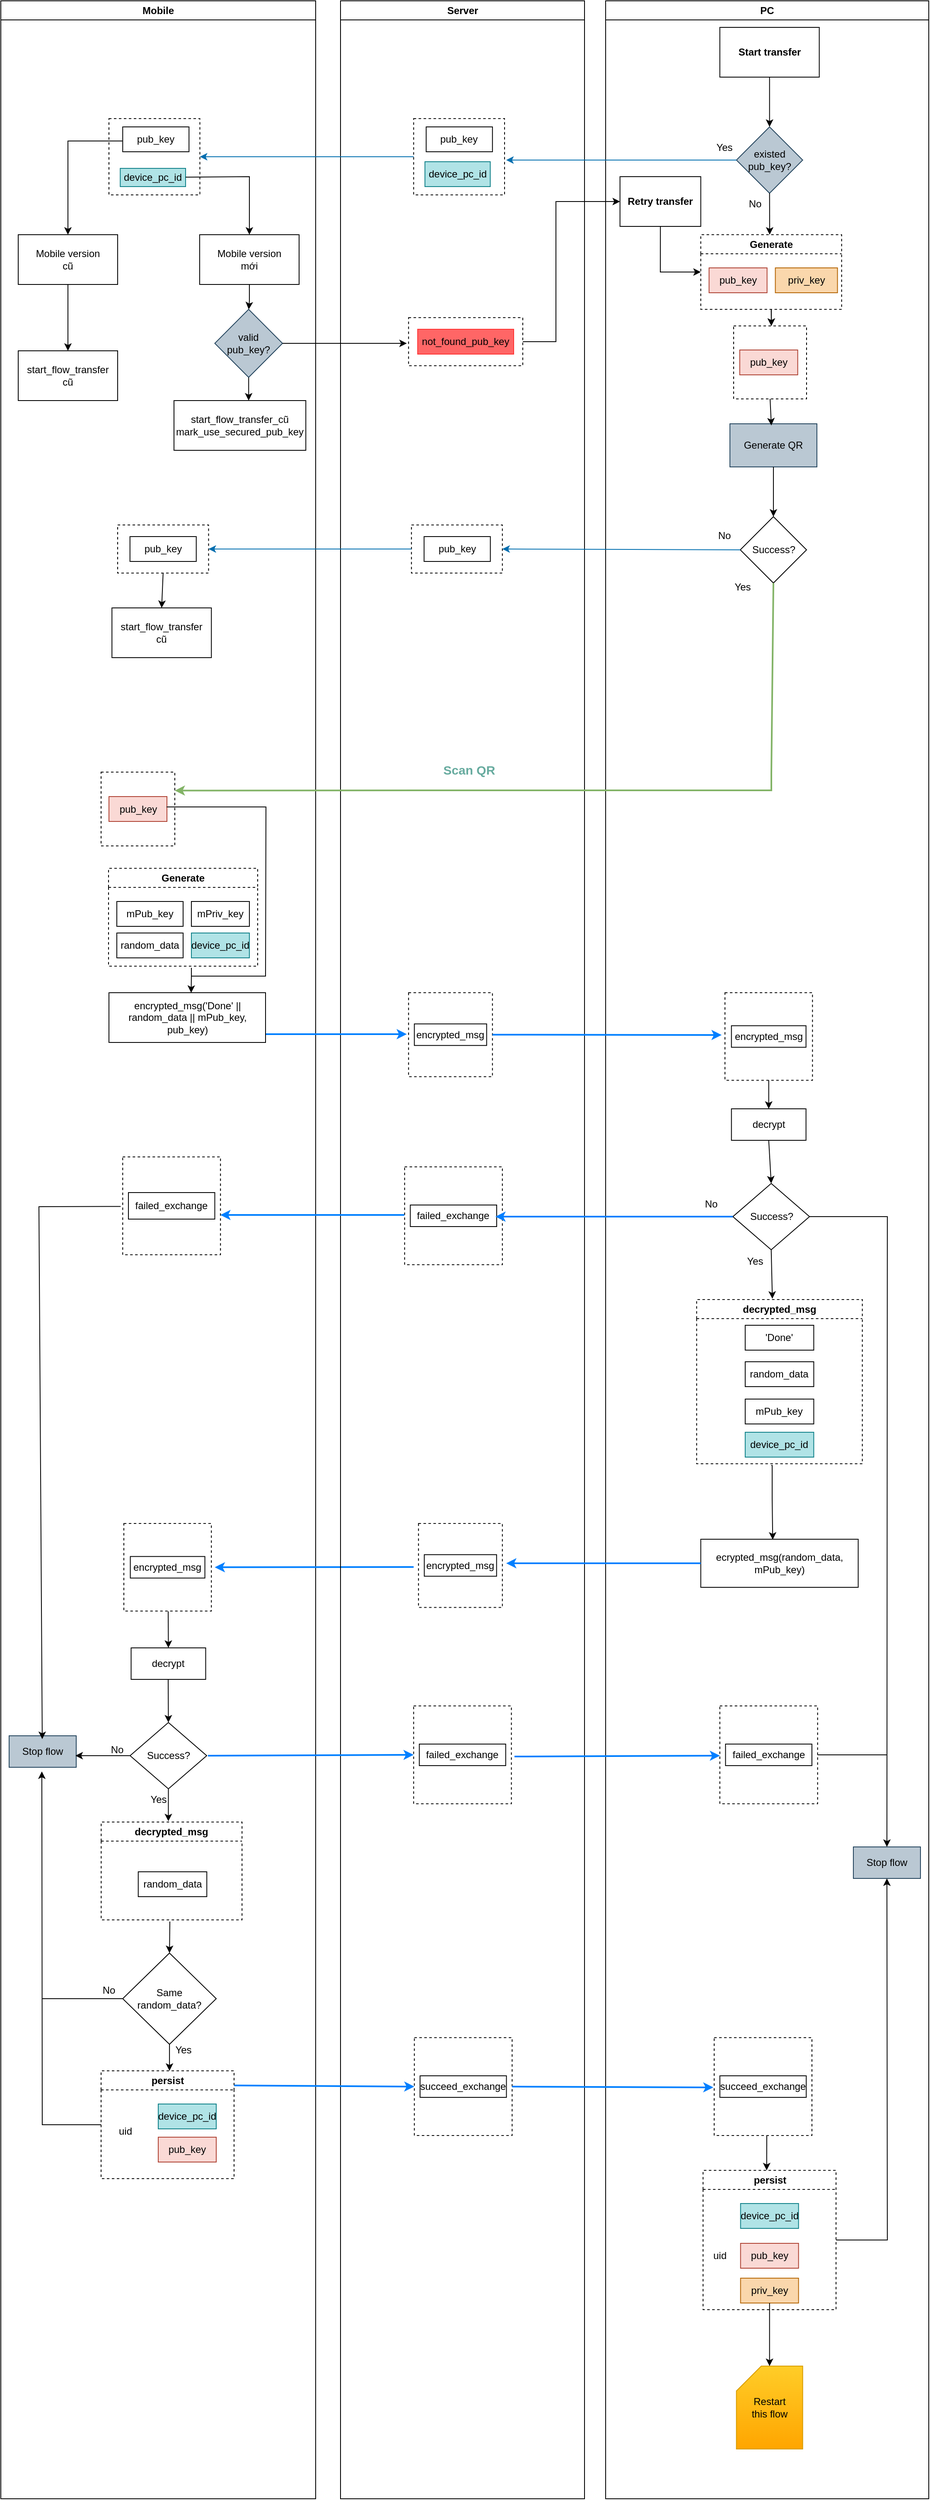 <mxfile version="21.3.8" type="github">
  <diagram name="Page-1" id="N9Y60iSxj3GCSwu--n6d">
    <mxGraphModel dx="1434" dy="764" grid="1" gridSize="10" guides="1" tooltips="1" connect="1" arrows="1" fold="1" page="1" pageScale="1" pageWidth="850" pageHeight="1100" math="0" shadow="0">
      <root>
        <mxCell id="0" />
        <mxCell id="1" parent="0" />
        <mxCell id="kyeIvbU6v8zzzXoFyVYG-1" value="Mobile" style="swimlane;whiteSpace=wrap" parent="1" vertex="1">
          <mxGeometry x="30" y="128" width="380" height="3012" as="geometry" />
        </mxCell>
        <mxCell id="kyeIvbU6v8zzzXoFyVYG-2" value="" style="whiteSpace=wrap;html=1;aspect=fixed;dashed=1;" parent="kyeIvbU6v8zzzXoFyVYG-1" vertex="1">
          <mxGeometry x="121" y="930" width="89" height="89" as="geometry" />
        </mxCell>
        <mxCell id="kyeIvbU6v8zzzXoFyVYG-4" value="pub_key" style="rounded=0;whiteSpace=wrap;html=1;fillColor=#fad9d5;strokeColor=#ae4132;" parent="kyeIvbU6v8zzzXoFyVYG-1" vertex="1">
          <mxGeometry x="130.5" y="959.5" width="70" height="30" as="geometry" />
        </mxCell>
        <mxCell id="kyeIvbU6v8zzzXoFyVYG-5" value="Generate" style="swimlane;whiteSpace=wrap;html=1;dashed=1;" parent="kyeIvbU6v8zzzXoFyVYG-1" vertex="1">
          <mxGeometry x="130" y="1046" width="180" height="118" as="geometry">
            <mxRectangle x="50" y="112" width="90" height="30" as="alternateBounds" />
          </mxGeometry>
        </mxCell>
        <mxCell id="kyeIvbU6v8zzzXoFyVYG-6" value="mPub_key" style="rounded=0;whiteSpace=wrap;html=1;" parent="kyeIvbU6v8zzzXoFyVYG-5" vertex="1">
          <mxGeometry x="10" y="40" width="80" height="30" as="geometry" />
        </mxCell>
        <mxCell id="kyeIvbU6v8zzzXoFyVYG-7" value="mPriv_key" style="rounded=0;whiteSpace=wrap;html=1;" parent="kyeIvbU6v8zzzXoFyVYG-5" vertex="1">
          <mxGeometry x="100" y="40" width="70" height="30" as="geometry" />
        </mxCell>
        <mxCell id="kyeIvbU6v8zzzXoFyVYG-8" value="random_data" style="rounded=0;whiteSpace=wrap;html=1;" parent="kyeIvbU6v8zzzXoFyVYG-5" vertex="1">
          <mxGeometry x="10" y="78" width="80" height="30" as="geometry" />
        </mxCell>
        <mxCell id="kyeIvbU6v8zzzXoFyVYG-9" value="device_pc_id" style="rounded=0;whiteSpace=wrap;html=1;fillColor=#b0e3e6;strokeColor=#0e8088;" parent="kyeIvbU6v8zzzXoFyVYG-5" vertex="1">
          <mxGeometry x="100" y="78" width="70" height="30" as="geometry" />
        </mxCell>
        <mxCell id="kyeIvbU6v8zzzXoFyVYG-12" value="encrypted_msg(&#39;Done&#39; || random_data || mPub_key, pub_key)" style="rounded=0;whiteSpace=wrap;html=1;" parent="kyeIvbU6v8zzzXoFyVYG-1" vertex="1">
          <mxGeometry x="130.5" y="1196" width="189" height="60" as="geometry" />
        </mxCell>
        <mxCell id="kyeIvbU6v8zzzXoFyVYG-13" value="" style="endArrow=classic;html=1;rounded=0;entryX=0.525;entryY=0.003;entryDx=0;entryDy=0;entryPerimeter=0;" parent="kyeIvbU6v8zzzXoFyVYG-1" target="kyeIvbU6v8zzzXoFyVYG-12" edge="1">
          <mxGeometry width="50" height="50" relative="1" as="geometry">
            <mxPoint x="230" y="1166" as="sourcePoint" />
            <mxPoint x="380" y="1126" as="targetPoint" />
            <Array as="points">
              <mxPoint x="230" y="1176" />
            </Array>
          </mxGeometry>
        </mxCell>
        <mxCell id="kyeIvbU6v8zzzXoFyVYG-14" value="" style="endArrow=none;html=1;rounded=0;" parent="kyeIvbU6v8zzzXoFyVYG-1" edge="1">
          <mxGeometry width="50" height="50" relative="1" as="geometry">
            <mxPoint x="200" y="972" as="sourcePoint" />
            <mxPoint x="230" y="1176" as="targetPoint" />
            <Array as="points">
              <mxPoint x="320" y="972" />
              <mxPoint x="319.5" y="1176" />
            </Array>
          </mxGeometry>
        </mxCell>
        <mxCell id="kyeIvbU6v8zzzXoFyVYG-15" value="" style="whiteSpace=wrap;html=1;aspect=fixed;dashed=1;" parent="kyeIvbU6v8zzzXoFyVYG-1" vertex="1">
          <mxGeometry x="147.12" y="1394" width="118" height="118" as="geometry" />
        </mxCell>
        <mxCell id="kyeIvbU6v8zzzXoFyVYG-16" value="failed_exchange" style="rounded=0;whiteSpace=wrap;html=1;" parent="kyeIvbU6v8zzzXoFyVYG-1" vertex="1">
          <mxGeometry x="154" y="1437" width="104.25" height="32" as="geometry" />
        </mxCell>
        <mxCell id="kyeIvbU6v8zzzXoFyVYG-17" value="Stop flow" style="rounded=0;whiteSpace=wrap;html=1;fillColor=#bac8d3;strokeColor=#23445d;" parent="kyeIvbU6v8zzzXoFyVYG-1" vertex="1">
          <mxGeometry x="10" y="2092" width="81" height="38" as="geometry" />
        </mxCell>
        <mxCell id="kyeIvbU6v8zzzXoFyVYG-18" value="" style="endArrow=classic;html=1;rounded=0;exitX=-0.021;exitY=0.506;exitDx=0;exitDy=0;exitPerimeter=0;" parent="kyeIvbU6v8zzzXoFyVYG-1" source="kyeIvbU6v8zzzXoFyVYG-15" edge="1">
          <mxGeometry width="50" height="50" relative="1" as="geometry">
            <mxPoint x="141.99" y="1466" as="sourcePoint" />
            <mxPoint x="50" y="2096" as="targetPoint" />
            <Array as="points">
              <mxPoint x="45.99" y="1454" />
            </Array>
          </mxGeometry>
        </mxCell>
        <mxCell id="kyeIvbU6v8zzzXoFyVYG-19" value="" style="whiteSpace=wrap;html=1;aspect=fixed;dashed=1;" parent="kyeIvbU6v8zzzXoFyVYG-1" vertex="1">
          <mxGeometry x="148.49" y="1836" width="105.63" height="105.63" as="geometry" />
        </mxCell>
        <mxCell id="kyeIvbU6v8zzzXoFyVYG-20" value="encrypted_msg" style="rounded=0;whiteSpace=wrap;html=1;" parent="kyeIvbU6v8zzzXoFyVYG-1" vertex="1">
          <mxGeometry x="156.3" y="1875.82" width="90" height="26" as="geometry" />
        </mxCell>
        <mxCell id="kyeIvbU6v8zzzXoFyVYG-21" value="decrypt" style="rounded=0;whiteSpace=wrap;html=1;" parent="kyeIvbU6v8zzzXoFyVYG-1" vertex="1">
          <mxGeometry x="157.25" y="1986" width="90" height="38" as="geometry" />
        </mxCell>
        <mxCell id="kyeIvbU6v8zzzXoFyVYG-22" value="decrypted_msg" style="swimlane;whiteSpace=wrap;html=1;dashed=1;" parent="kyeIvbU6v8zzzXoFyVYG-1" vertex="1">
          <mxGeometry x="121.12" y="2196" width="170" height="118" as="geometry" />
        </mxCell>
        <mxCell id="kyeIvbU6v8zzzXoFyVYG-23" value="random_data" style="rounded=0;whiteSpace=wrap;html=1;" parent="kyeIvbU6v8zzzXoFyVYG-22" vertex="1">
          <mxGeometry x="44.75" y="60" width="82.75" height="30" as="geometry" />
        </mxCell>
        <mxCell id="kyeIvbU6v8zzzXoFyVYG-24" value="" style="endArrow=classic;html=1;rounded=0;entryX=0.5;entryY=0;entryDx=0;entryDy=0;" parent="kyeIvbU6v8zzzXoFyVYG-22" target="kyeIvbU6v8zzzXoFyVYG-26" edge="1">
          <mxGeometry width="50" height="50" relative="1" as="geometry">
            <mxPoint x="82.88" y="120" as="sourcePoint" />
            <mxPoint x="137.13" y="70" as="targetPoint" />
          </mxGeometry>
        </mxCell>
        <mxCell id="kyeIvbU6v8zzzXoFyVYG-25" value="Success?" style="rhombus;whiteSpace=wrap;html=1;" parent="kyeIvbU6v8zzzXoFyVYG-1" vertex="1">
          <mxGeometry x="156" y="2076" width="92.5" height="80" as="geometry" />
        </mxCell>
        <mxCell id="kyeIvbU6v8zzzXoFyVYG-26" value="Same random_data?" style="rhombus;whiteSpace=wrap;html=1;" parent="kyeIvbU6v8zzzXoFyVYG-1" vertex="1">
          <mxGeometry x="147.12" y="2354" width="112.88" height="110" as="geometry" />
        </mxCell>
        <mxCell id="kyeIvbU6v8zzzXoFyVYG-27" value="" style="endArrow=classic;html=1;rounded=0;entryX=0.5;entryY=0;entryDx=0;entryDy=0;" parent="kyeIvbU6v8zzzXoFyVYG-1" target="kyeIvbU6v8zzzXoFyVYG-21" edge="1">
          <mxGeometry width="50" height="50" relative="1" as="geometry">
            <mxPoint x="202" y="1942" as="sourcePoint" />
            <mxPoint x="254.12" y="1891.63" as="targetPoint" />
          </mxGeometry>
        </mxCell>
        <mxCell id="kyeIvbU6v8zzzXoFyVYG-28" value="" style="endArrow=classic;html=1;rounded=0;entryX=0.5;entryY=0;entryDx=0;entryDy=0;" parent="kyeIvbU6v8zzzXoFyVYG-1" target="kyeIvbU6v8zzzXoFyVYG-25" edge="1">
          <mxGeometry width="50" height="50" relative="1" as="geometry">
            <mxPoint x="201.99" y="2024" as="sourcePoint" />
            <mxPoint x="201.99" y="2068" as="targetPoint" />
          </mxGeometry>
        </mxCell>
        <mxCell id="kyeIvbU6v8zzzXoFyVYG-29" value="" style="endArrow=classic;html=1;rounded=0;exitX=0.5;exitY=1;exitDx=0;exitDy=0;entryX=0.477;entryY=-0.008;entryDx=0;entryDy=0;entryPerimeter=0;" parent="kyeIvbU6v8zzzXoFyVYG-1" source="kyeIvbU6v8zzzXoFyVYG-25" target="kyeIvbU6v8zzzXoFyVYG-22" edge="1">
          <mxGeometry width="50" height="50" relative="1" as="geometry">
            <mxPoint x="350" y="2236" as="sourcePoint" />
            <mxPoint x="400" y="2186" as="targetPoint" />
          </mxGeometry>
        </mxCell>
        <mxCell id="kyeIvbU6v8zzzXoFyVYG-30" value="" style="endArrow=classic;html=1;rounded=0;exitX=0;exitY=0.5;exitDx=0;exitDy=0;entryX=1;entryY=0.5;entryDx=0;entryDy=0;" parent="kyeIvbU6v8zzzXoFyVYG-1" source="kyeIvbU6v8zzzXoFyVYG-25" edge="1">
          <mxGeometry width="50" height="50" relative="1" as="geometry">
            <mxPoint x="260" y="2106" as="sourcePoint" />
            <mxPoint x="90" y="2116" as="targetPoint" />
          </mxGeometry>
        </mxCell>
        <mxCell id="kyeIvbU6v8zzzXoFyVYG-31" value="" style="endArrow=classic;html=1;rounded=0;strokeWidth=2;fillColor=#b1ddf0;strokeColor=#007FFF;" parent="kyeIvbU6v8zzzXoFyVYG-1" edge="1">
          <mxGeometry width="50" height="50" relative="1" as="geometry">
            <mxPoint x="498.25" y="1888.48" as="sourcePoint" />
            <mxPoint x="258.25" y="1888.82" as="targetPoint" />
          </mxGeometry>
        </mxCell>
        <mxCell id="kyeIvbU6v8zzzXoFyVYG-32" value="" style="endArrow=classic;html=1;rounded=0;entryX=0.5;entryY=0;entryDx=0;entryDy=0;exitX=0.5;exitY=1;exitDx=0;exitDy=0;" parent="kyeIvbU6v8zzzXoFyVYG-1" source="kyeIvbU6v8zzzXoFyVYG-26" edge="1">
          <mxGeometry width="50" height="50" relative="1" as="geometry">
            <mxPoint x="200" y="2466" as="sourcePoint" />
            <mxPoint x="203.56" y="2496" as="targetPoint" />
          </mxGeometry>
        </mxCell>
        <mxCell id="kyeIvbU6v8zzzXoFyVYG-33" value="Yes" style="text;html=1;align=center;verticalAlign=middle;resizable=0;points=[];autosize=1;strokeColor=none;fillColor=none;" parent="kyeIvbU6v8zzzXoFyVYG-1" vertex="1">
          <mxGeometry x="200" y="2456" width="40" height="30" as="geometry" />
        </mxCell>
        <mxCell id="kyeIvbU6v8zzzXoFyVYG-34" value="persist" style="swimlane;whiteSpace=wrap;html=1;dashed=1;" parent="kyeIvbU6v8zzzXoFyVYG-1" vertex="1">
          <mxGeometry x="121" y="2496" width="160.5" height="130" as="geometry" />
        </mxCell>
        <mxCell id="kyeIvbU6v8zzzXoFyVYG-35" value="device_pc_id" style="rounded=0;whiteSpace=wrap;html=1;fillColor=#b0e3e6;strokeColor=#0e8088;" parent="kyeIvbU6v8zzzXoFyVYG-34" vertex="1">
          <mxGeometry x="69" y="40" width="70" height="30" as="geometry" />
        </mxCell>
        <mxCell id="kyeIvbU6v8zzzXoFyVYG-36" value="pub_key" style="rounded=0;whiteSpace=wrap;html=1;fillColor=#fad9d5;strokeColor=#ae4132;" parent="kyeIvbU6v8zzzXoFyVYG-34" vertex="1">
          <mxGeometry x="69" y="80" width="70" height="30" as="geometry" />
        </mxCell>
        <mxCell id="kyeIvbU6v8zzzXoFyVYG-37" value="uid" style="text;html=1;align=center;verticalAlign=middle;resizable=0;points=[];autosize=1;strokeColor=none;fillColor=none;" parent="kyeIvbU6v8zzzXoFyVYG-34" vertex="1">
          <mxGeometry x="9" y="58" width="40" height="30" as="geometry" />
        </mxCell>
        <mxCell id="kyeIvbU6v8zzzXoFyVYG-38" value="" style="endArrow=classic;html=1;rounded=0;exitX=0;exitY=0.5;exitDx=0;exitDy=0;entryX=0.5;entryY=1;entryDx=0;entryDy=0;" parent="kyeIvbU6v8zzzXoFyVYG-1" source="kyeIvbU6v8zzzXoFyVYG-34" edge="1">
          <mxGeometry width="50" height="50" relative="1" as="geometry">
            <mxPoint x="360" y="2286" as="sourcePoint" />
            <mxPoint x="49.5" y="2135" as="targetPoint" />
            <Array as="points">
              <mxPoint x="50" y="2561" />
            </Array>
          </mxGeometry>
        </mxCell>
        <mxCell id="kyeIvbU6v8zzzXoFyVYG-141" value="" style="rounded=0;whiteSpace=wrap;html=1;dashed=1;" parent="kyeIvbU6v8zzzXoFyVYG-1" vertex="1">
          <mxGeometry x="130.5" y="142" width="109.75" height="92" as="geometry" />
        </mxCell>
        <mxCell id="kyeIvbU6v8zzzXoFyVYG-142" value="device_pc_id" style="rounded=0;whiteSpace=wrap;html=1;fillColor=#b0e3e6;strokeColor=#0e8088;" parent="kyeIvbU6v8zzzXoFyVYG-1" vertex="1">
          <mxGeometry x="144.13" y="202" width="78.88" height="22" as="geometry" />
        </mxCell>
        <mxCell id="kyeIvbU6v8zzzXoFyVYG-153" value="" style="edgeStyle=orthogonalEdgeStyle;rounded=0;orthogonalLoop=1;jettySize=auto;html=1;" parent="kyeIvbU6v8zzzXoFyVYG-1" source="kyeIvbU6v8zzzXoFyVYG-151" target="kyeIvbU6v8zzzXoFyVYG-152" edge="1">
          <mxGeometry relative="1" as="geometry" />
        </mxCell>
        <mxCell id="kyeIvbU6v8zzzXoFyVYG-151" value="Mobile version &lt;br&gt;cũ" style="rounded=0;whiteSpace=wrap;html=1;" parent="kyeIvbU6v8zzzXoFyVYG-1" vertex="1">
          <mxGeometry x="21" y="282" width="120" height="60" as="geometry" />
        </mxCell>
        <mxCell id="kyeIvbU6v8zzzXoFyVYG-152" value="start_flow_transfer&lt;br&gt;cũ" style="rounded=0;whiteSpace=wrap;html=1;" parent="kyeIvbU6v8zzzXoFyVYG-1" vertex="1">
          <mxGeometry x="21" y="422" width="120" height="60" as="geometry" />
        </mxCell>
        <mxCell id="kyeIvbU6v8zzzXoFyVYG-163" value="" style="edgeStyle=orthogonalEdgeStyle;rounded=0;orthogonalLoop=1;jettySize=auto;html=1;" parent="kyeIvbU6v8zzzXoFyVYG-1" source="kyeIvbU6v8zzzXoFyVYG-154" target="kyeIvbU6v8zzzXoFyVYG-158" edge="1">
          <mxGeometry relative="1" as="geometry" />
        </mxCell>
        <mxCell id="kyeIvbU6v8zzzXoFyVYG-154" value="Mobile version&lt;br&gt;mới" style="rounded=0;whiteSpace=wrap;html=1;" parent="kyeIvbU6v8zzzXoFyVYG-1" vertex="1">
          <mxGeometry x="240" y="282" width="120" height="60" as="geometry" />
        </mxCell>
        <mxCell id="kyeIvbU6v8zzzXoFyVYG-156" value="" style="endArrow=classic;html=1;rounded=0;entryX=0.5;entryY=0;entryDx=0;entryDy=0;exitX=0;exitY=0.5;exitDx=0;exitDy=0;" parent="kyeIvbU6v8zzzXoFyVYG-1" target="kyeIvbU6v8zzzXoFyVYG-151" edge="1">
          <mxGeometry width="50" height="50" relative="1" as="geometry">
            <mxPoint x="146.76" y="169" as="sourcePoint" />
            <mxPoint x="620" y="272" as="targetPoint" />
            <Array as="points">
              <mxPoint x="81" y="169" />
            </Array>
          </mxGeometry>
        </mxCell>
        <mxCell id="kyeIvbU6v8zzzXoFyVYG-157" value="" style="endArrow=classic;html=1;rounded=0;entryX=0.5;entryY=0;entryDx=0;entryDy=0;" parent="kyeIvbU6v8zzzXoFyVYG-1" source="kyeIvbU6v8zzzXoFyVYG-142" target="kyeIvbU6v8zzzXoFyVYG-154" edge="1">
          <mxGeometry width="50" height="50" relative="1" as="geometry">
            <mxPoint x="230" y="212" as="sourcePoint" />
            <mxPoint x="620" y="272" as="targetPoint" />
            <Array as="points">
              <mxPoint x="300" y="212" />
            </Array>
          </mxGeometry>
        </mxCell>
        <mxCell id="kyeIvbU6v8zzzXoFyVYG-166" value="" style="edgeStyle=orthogonalEdgeStyle;rounded=0;orthogonalLoop=1;jettySize=auto;html=1;" parent="kyeIvbU6v8zzzXoFyVYG-1" source="kyeIvbU6v8zzzXoFyVYG-158" target="kyeIvbU6v8zzzXoFyVYG-165" edge="1">
          <mxGeometry relative="1" as="geometry">
            <Array as="points">
              <mxPoint x="299" y="482" />
              <mxPoint x="299" y="482" />
            </Array>
          </mxGeometry>
        </mxCell>
        <mxCell id="kyeIvbU6v8zzzXoFyVYG-158" value="valid pub_key?" style="rhombus;whiteSpace=wrap;html=1;fillColor=#bac8d3;strokeColor=#23445d;" parent="kyeIvbU6v8zzzXoFyVYG-1" vertex="1">
          <mxGeometry x="258.25" y="372" width="81.75" height="82" as="geometry" />
        </mxCell>
        <mxCell id="kyeIvbU6v8zzzXoFyVYG-165" value="start_flow_transfer_cũ&lt;br&gt;mark_use_secured_pub_key" style="rounded=0;whiteSpace=wrap;html=1;align=center;" parent="kyeIvbU6v8zzzXoFyVYG-1" vertex="1">
          <mxGeometry x="209" y="482" width="159.12" height="60" as="geometry" />
        </mxCell>
        <mxCell id="kyeIvbU6v8zzzXoFyVYG-174" value="" style="rounded=0;whiteSpace=wrap;html=1;dashed=1;" parent="kyeIvbU6v8zzzXoFyVYG-1" vertex="1">
          <mxGeometry x="141" y="632" width="109.75" height="58" as="geometry" />
        </mxCell>
        <mxCell id="kyeIvbU6v8zzzXoFyVYG-177" value="pub_key" style="rounded=0;whiteSpace=wrap;html=1;" parent="kyeIvbU6v8zzzXoFyVYG-1" vertex="1">
          <mxGeometry x="147.12" y="152" width="80" height="30" as="geometry" />
        </mxCell>
        <mxCell id="kyeIvbU6v8zzzXoFyVYG-179" value="pub_key" style="rounded=0;whiteSpace=wrap;html=1;" parent="kyeIvbU6v8zzzXoFyVYG-1" vertex="1">
          <mxGeometry x="155.88" y="646" width="80" height="30" as="geometry" />
        </mxCell>
        <mxCell id="kyeIvbU6v8zzzXoFyVYG-181" value="start_flow_transfer&lt;br&gt;cũ" style="rounded=0;whiteSpace=wrap;html=1;" parent="kyeIvbU6v8zzzXoFyVYG-1" vertex="1">
          <mxGeometry x="134.12" y="732" width="120" height="60" as="geometry" />
        </mxCell>
        <mxCell id="kyeIvbU6v8zzzXoFyVYG-182" value="" style="endArrow=classic;html=1;rounded=0;exitX=0.5;exitY=1;exitDx=0;exitDy=0;entryX=0.5;entryY=0;entryDx=0;entryDy=0;" parent="kyeIvbU6v8zzzXoFyVYG-1" source="kyeIvbU6v8zzzXoFyVYG-174" target="kyeIvbU6v8zzzXoFyVYG-181" edge="1">
          <mxGeometry width="50" height="50" relative="1" as="geometry">
            <mxPoint x="510" y="802" as="sourcePoint" />
            <mxPoint x="560" y="752" as="targetPoint" />
          </mxGeometry>
        </mxCell>
        <mxCell id="kyeIvbU6v8zzzXoFyVYG-39" value="Server" style="swimlane;whiteSpace=wrap" parent="1" vertex="1">
          <mxGeometry x="440" y="128" width="294.5" height="3012" as="geometry">
            <mxRectangle x="444.5" y="128" width="80" height="30" as="alternateBounds" />
          </mxGeometry>
        </mxCell>
        <mxCell id="kyeIvbU6v8zzzXoFyVYG-44" value="Scan QR&amp;nbsp;" style="text;html=1;strokeColor=none;fillColor=none;align=center;verticalAlign=middle;whiteSpace=wrap;rounded=0;fontSize=15;fontStyle=1;fontColor=#67AB9F;" parent="kyeIvbU6v8zzzXoFyVYG-39" vertex="1">
          <mxGeometry x="120.37" y="912" width="75" height="30" as="geometry" />
        </mxCell>
        <mxCell id="kyeIvbU6v8zzzXoFyVYG-45" value="" style="whiteSpace=wrap;html=1;aspect=fixed;dashed=1;" parent="kyeIvbU6v8zzzXoFyVYG-39" vertex="1">
          <mxGeometry x="82.13" y="1196" width="101.25" height="101.25" as="geometry" />
        </mxCell>
        <mxCell id="kyeIvbU6v8zzzXoFyVYG-46" value="encrypted_msg" style="rounded=0;whiteSpace=wrap;html=1;" parent="kyeIvbU6v8zzzXoFyVYG-39" vertex="1">
          <mxGeometry x="89.13" y="1233.63" width="87.25" height="26" as="geometry" />
        </mxCell>
        <mxCell id="kyeIvbU6v8zzzXoFyVYG-47" value="" style="whiteSpace=wrap;html=1;aspect=fixed;dashed=1;" parent="kyeIvbU6v8zzzXoFyVYG-39" vertex="1">
          <mxGeometry x="77.37" y="1406" width="118" height="118" as="geometry" />
        </mxCell>
        <mxCell id="kyeIvbU6v8zzzXoFyVYG-48" value="failed_exchange" style="rounded=0;whiteSpace=wrap;html=1;" parent="kyeIvbU6v8zzzXoFyVYG-39" vertex="1">
          <mxGeometry x="84.24" y="1452" width="104.25" height="26" as="geometry" />
        </mxCell>
        <mxCell id="kyeIvbU6v8zzzXoFyVYG-49" value="" style="whiteSpace=wrap;html=1;aspect=fixed;dashed=1;" parent="kyeIvbU6v8zzzXoFyVYG-39" vertex="1">
          <mxGeometry x="94.12" y="1836" width="101.25" height="101.25" as="geometry" />
        </mxCell>
        <mxCell id="kyeIvbU6v8zzzXoFyVYG-50" value="encrypted_msg" style="rounded=0;whiteSpace=wrap;html=1;" parent="kyeIvbU6v8zzzXoFyVYG-39" vertex="1">
          <mxGeometry x="101.12" y="1873.63" width="87.25" height="26" as="geometry" />
        </mxCell>
        <mxCell id="kyeIvbU6v8zzzXoFyVYG-51" value="" style="whiteSpace=wrap;html=1;aspect=fixed;dashed=1;" parent="kyeIvbU6v8zzzXoFyVYG-39" vertex="1">
          <mxGeometry x="89.13" y="2456" width="118" height="118" as="geometry" />
        </mxCell>
        <mxCell id="kyeIvbU6v8zzzXoFyVYG-52" value="succeed_exchange" style="rounded=0;whiteSpace=wrap;html=1;" parent="kyeIvbU6v8zzzXoFyVYG-39" vertex="1">
          <mxGeometry x="96.0" y="2502" width="104.25" height="26" as="geometry" />
        </mxCell>
        <mxCell id="kyeIvbU6v8zzzXoFyVYG-53" value="" style="whiteSpace=wrap;html=1;aspect=fixed;dashed=1;" parent="kyeIvbU6v8zzzXoFyVYG-39" vertex="1">
          <mxGeometry x="88.25" y="2056" width="118" height="118" as="geometry" />
        </mxCell>
        <mxCell id="kyeIvbU6v8zzzXoFyVYG-54" value="failed_exchange" style="rounded=0;whiteSpace=wrap;html=1;" parent="kyeIvbU6v8zzzXoFyVYG-39" vertex="1">
          <mxGeometry x="95.12" y="2102" width="104.25" height="26" as="geometry" />
        </mxCell>
        <mxCell id="kyeIvbU6v8zzzXoFyVYG-137" value="" style="rounded=0;whiteSpace=wrap;html=1;dashed=1;" parent="kyeIvbU6v8zzzXoFyVYG-39" vertex="1">
          <mxGeometry x="88.25" y="142" width="109.75" height="92" as="geometry" />
        </mxCell>
        <mxCell id="kyeIvbU6v8zzzXoFyVYG-138" value="device_pc_id" style="rounded=0;whiteSpace=wrap;html=1;fillColor=#b0e3e6;strokeColor=#0e8088;" parent="kyeIvbU6v8zzzXoFyVYG-39" vertex="1">
          <mxGeometry x="101.88" y="194" width="78.88" height="30" as="geometry" />
        </mxCell>
        <mxCell id="kyeIvbU6v8zzzXoFyVYG-159" value="" style="rounded=0;whiteSpace=wrap;html=1;dashed=1;" parent="kyeIvbU6v8zzzXoFyVYG-39" vertex="1">
          <mxGeometry x="82.13" y="382" width="137.87" height="58" as="geometry" />
        </mxCell>
        <mxCell id="kyeIvbU6v8zzzXoFyVYG-161" value="not_found_pub_key" style="rounded=0;whiteSpace=wrap;html=1;fillColor=#FF6666;strokeColor=#FF3333;" parent="kyeIvbU6v8zzzXoFyVYG-39" vertex="1">
          <mxGeometry x="93.12" y="396" width="115.88" height="30" as="geometry" />
        </mxCell>
        <mxCell id="kyeIvbU6v8zzzXoFyVYG-171" value="" style="rounded=0;whiteSpace=wrap;html=1;dashed=1;" parent="kyeIvbU6v8zzzXoFyVYG-39" vertex="1">
          <mxGeometry x="85.62" y="632" width="109.75" height="58" as="geometry" />
        </mxCell>
        <mxCell id="kyeIvbU6v8zzzXoFyVYG-176" value="pub_key" style="rounded=0;whiteSpace=wrap;html=1;" parent="kyeIvbU6v8zzzXoFyVYG-39" vertex="1">
          <mxGeometry x="103.38" y="152" width="80" height="30" as="geometry" />
        </mxCell>
        <mxCell id="kyeIvbU6v8zzzXoFyVYG-178" value="pub_key" style="rounded=0;whiteSpace=wrap;html=1;" parent="kyeIvbU6v8zzzXoFyVYG-39" vertex="1">
          <mxGeometry x="100.85" y="646" width="80" height="30" as="geometry" />
        </mxCell>
        <mxCell id="kyeIvbU6v8zzzXoFyVYG-55" value="PC" style="swimlane;whiteSpace=wrap" parent="1" vertex="1">
          <mxGeometry x="760" y="128" width="390" height="3012" as="geometry" />
        </mxCell>
        <mxCell id="kyeIvbU6v8zzzXoFyVYG-57" value="Generate" style="swimlane;whiteSpace=wrap;html=1;dashed=1;" parent="kyeIvbU6v8zzzXoFyVYG-55" vertex="1">
          <mxGeometry x="114.83" y="282" width="170" height="90" as="geometry">
            <mxRectangle x="50" y="112" width="90" height="30" as="alternateBounds" />
          </mxGeometry>
        </mxCell>
        <mxCell id="kyeIvbU6v8zzzXoFyVYG-58" value="pub_key" style="rounded=0;whiteSpace=wrap;html=1;fillColor=#fad9d5;strokeColor=#ae4132;" parent="kyeIvbU6v8zzzXoFyVYG-57" vertex="1">
          <mxGeometry x="10" y="40" width="70" height="30" as="geometry" />
        </mxCell>
        <mxCell id="kyeIvbU6v8zzzXoFyVYG-59" value="priv_key" style="rounded=0;whiteSpace=wrap;html=1;fillColor=#fad7ac;strokeColor=#b46504;" parent="kyeIvbU6v8zzzXoFyVYG-57" vertex="1">
          <mxGeometry x="90" y="40" width="75" height="30" as="geometry" />
        </mxCell>
        <mxCell id="kyeIvbU6v8zzzXoFyVYG-79" value="" style="edgeStyle=orthogonalEdgeStyle;rounded=0;orthogonalLoop=1;jettySize=auto;html=1;entryX=0.457;entryY=0.009;entryDx=0;entryDy=0;entryPerimeter=0;" parent="kyeIvbU6v8zzzXoFyVYG-55" target="kyeIvbU6v8zzzXoFyVYG-88" edge="1">
          <mxGeometry relative="1" as="geometry">
            <mxPoint x="200" y="1766" as="sourcePoint" />
            <Array as="points">
              <mxPoint x="201" y="1766" />
              <mxPoint x="201" y="1806" />
              <mxPoint x="202" y="1806" />
            </Array>
          </mxGeometry>
        </mxCell>
        <mxCell id="kyeIvbU6v8zzzXoFyVYG-80" value="decrypted_msg" style="swimlane;whiteSpace=wrap;html=1;dashed=1;" parent="kyeIvbU6v8zzzXoFyVYG-55" vertex="1">
          <mxGeometry x="109.83" y="1566" width="200" height="198" as="geometry" />
        </mxCell>
        <mxCell id="kyeIvbU6v8zzzXoFyVYG-81" value="&#39;Done&#39;" style="rounded=0;whiteSpace=wrap;html=1;" parent="kyeIvbU6v8zzzXoFyVYG-80" vertex="1">
          <mxGeometry x="58.62" y="31" width="82.75" height="30" as="geometry" />
        </mxCell>
        <mxCell id="kyeIvbU6v8zzzXoFyVYG-82" value="random_data" style="rounded=0;whiteSpace=wrap;html=1;" parent="kyeIvbU6v8zzzXoFyVYG-80" vertex="1">
          <mxGeometry x="58.63" y="75" width="82.75" height="30" as="geometry" />
        </mxCell>
        <mxCell id="kyeIvbU6v8zzzXoFyVYG-83" value="mPub_key" style="rounded=0;whiteSpace=wrap;html=1;" parent="kyeIvbU6v8zzzXoFyVYG-80" vertex="1">
          <mxGeometry x="58.63" y="120" width="82.75" height="30" as="geometry" />
        </mxCell>
        <mxCell id="kyeIvbU6v8zzzXoFyVYG-84" value="device_pc_id" style="rounded=0;whiteSpace=wrap;html=1;fillColor=#b0e3e6;strokeColor=#0e8088;" parent="kyeIvbU6v8zzzXoFyVYG-80" vertex="1">
          <mxGeometry x="58.62" y="160" width="82.75" height="30" as="geometry" />
        </mxCell>
        <mxCell id="kyeIvbU6v8zzzXoFyVYG-85" value="Success?" style="rhombus;whiteSpace=wrap;html=1;" parent="kyeIvbU6v8zzzXoFyVYG-55" vertex="1">
          <mxGeometry x="153.58" y="1426" width="92.5" height="80" as="geometry" />
        </mxCell>
        <mxCell id="kyeIvbU6v8zzzXoFyVYG-86" value="decrypt" style="rounded=0;whiteSpace=wrap;html=1;" parent="kyeIvbU6v8zzzXoFyVYG-55" vertex="1">
          <mxGeometry x="151.84" y="1336" width="90" height="38" as="geometry" />
        </mxCell>
        <mxCell id="kyeIvbU6v8zzzXoFyVYG-87" value="" style="endArrow=classic;html=1;rounded=0;exitX=0;exitY=0.5;exitDx=0;exitDy=0;strokeWidth=2;fillColor=#b1ddf0;strokeColor=#007FFF;" parent="kyeIvbU6v8zzzXoFyVYG-55" source="kyeIvbU6v8zzzXoFyVYG-85" edge="1">
          <mxGeometry width="50" height="50" relative="1" as="geometry">
            <mxPoint x="101.99" y="1466" as="sourcePoint" />
            <mxPoint x="-133.01" y="1466" as="targetPoint" />
          </mxGeometry>
        </mxCell>
        <mxCell id="kyeIvbU6v8zzzXoFyVYG-88" value="ecrypted_msg(random_data, mPub_key)" style="whiteSpace=wrap;html=1;fontStyle=0;startSize=23;" parent="kyeIvbU6v8zzzXoFyVYG-55" vertex="1">
          <mxGeometry x="114.83" y="1855" width="190" height="58" as="geometry" />
        </mxCell>
        <mxCell id="kyeIvbU6v8zzzXoFyVYG-89" value="" style="endArrow=classic;html=1;rounded=0;strokeWidth=2;fillColor=#b1ddf0;strokeColor=#007FFF;exitX=0;exitY=0.5;exitDx=0;exitDy=0;" parent="kyeIvbU6v8zzzXoFyVYG-55" source="kyeIvbU6v8zzzXoFyVYG-88" edge="1">
          <mxGeometry width="50" height="50" relative="1" as="geometry">
            <mxPoint x="96.99" y="1886" as="sourcePoint" />
            <mxPoint x="-120" y="1884" as="targetPoint" />
          </mxGeometry>
        </mxCell>
        <mxCell id="kyeIvbU6v8zzzXoFyVYG-90" value="No" style="text;html=1;align=center;verticalAlign=middle;resizable=0;points=[];autosize=1;strokeColor=none;fillColor=none;" parent="kyeIvbU6v8zzzXoFyVYG-55" vertex="1">
          <mxGeometry x="106.99" y="1436" width="40" height="30" as="geometry" />
        </mxCell>
        <mxCell id="kyeIvbU6v8zzzXoFyVYG-91" value="" style="whiteSpace=wrap;html=1;aspect=fixed;dashed=1;" parent="kyeIvbU6v8zzzXoFyVYG-55" vertex="1">
          <mxGeometry x="144.03" y="1196" width="105.63" height="105.63" as="geometry" />
        </mxCell>
        <mxCell id="kyeIvbU6v8zzzXoFyVYG-92" value="encrypted_msg" style="rounded=0;whiteSpace=wrap;html=1;" parent="kyeIvbU6v8zzzXoFyVYG-55" vertex="1">
          <mxGeometry x="151.84" y="1235.81" width="90" height="26" as="geometry" />
        </mxCell>
        <mxCell id="kyeIvbU6v8zzzXoFyVYG-93" value="" style="whiteSpace=wrap;html=1;aspect=fixed;dashed=1;" parent="kyeIvbU6v8zzzXoFyVYG-55" vertex="1">
          <mxGeometry x="131.0" y="2456" width="118" height="118" as="geometry" />
        </mxCell>
        <mxCell id="kyeIvbU6v8zzzXoFyVYG-94" value="succeed_exchange" style="rounded=0;whiteSpace=wrap;html=1;" parent="kyeIvbU6v8zzzXoFyVYG-55" vertex="1">
          <mxGeometry x="137.87" y="2502" width="104.25" height="26" as="geometry" />
        </mxCell>
        <mxCell id="kyeIvbU6v8zzzXoFyVYG-95" value="" style="endArrow=classic;html=1;rounded=0;entryX=0.54;entryY=0;entryDx=0;entryDy=0;entryPerimeter=0;" parent="kyeIvbU6v8zzzXoFyVYG-55" edge="1">
          <mxGeometry width="50" height="50" relative="1" as="geometry">
            <mxPoint x="194.5" y="2574" as="sourcePoint" />
            <mxPoint x="194.36" y="2616" as="targetPoint" />
          </mxGeometry>
        </mxCell>
        <mxCell id="kyeIvbU6v8zzzXoFyVYG-96" value="" style="endArrow=classic;html=1;rounded=0;exitX=0.5;exitY=1;exitDx=0;exitDy=0;entryX=0.5;entryY=0;entryDx=0;entryDy=0;" parent="kyeIvbU6v8zzzXoFyVYG-55" source="kyeIvbU6v8zzzXoFyVYG-91" target="kyeIvbU6v8zzzXoFyVYG-86" edge="1">
          <mxGeometry width="50" height="50" relative="1" as="geometry">
            <mxPoint x="-210" y="1526" as="sourcePoint" />
            <mxPoint x="-160" y="1476" as="targetPoint" />
          </mxGeometry>
        </mxCell>
        <mxCell id="kyeIvbU6v8zzzXoFyVYG-97" value="" style="endArrow=classic;html=1;rounded=0;exitX=0.5;exitY=1;exitDx=0;exitDy=0;entryX=0.5;entryY=0;entryDx=0;entryDy=0;" parent="kyeIvbU6v8zzzXoFyVYG-55" source="kyeIvbU6v8zzzXoFyVYG-86" target="kyeIvbU6v8zzzXoFyVYG-85" edge="1">
          <mxGeometry width="50" height="50" relative="1" as="geometry">
            <mxPoint x="-210" y="1526" as="sourcePoint" />
            <mxPoint x="-160" y="1476" as="targetPoint" />
          </mxGeometry>
        </mxCell>
        <mxCell id="kyeIvbU6v8zzzXoFyVYG-98" value="" style="endArrow=classic;html=1;rounded=0;exitX=0.5;exitY=1;exitDx=0;exitDy=0;entryX=0.457;entryY=-0.005;entryDx=0;entryDy=0;entryPerimeter=0;" parent="kyeIvbU6v8zzzXoFyVYG-55" source="kyeIvbU6v8zzzXoFyVYG-85" target="kyeIvbU6v8zzzXoFyVYG-80" edge="1">
          <mxGeometry width="50" height="50" relative="1" as="geometry">
            <mxPoint x="-210" y="1526" as="sourcePoint" />
            <mxPoint x="-160" y="1476" as="targetPoint" />
          </mxGeometry>
        </mxCell>
        <mxCell id="kyeIvbU6v8zzzXoFyVYG-99" value="Yes" style="text;html=1;align=center;verticalAlign=middle;resizable=0;points=[];autosize=1;strokeColor=none;fillColor=none;" parent="kyeIvbU6v8zzzXoFyVYG-55" vertex="1">
          <mxGeometry x="160" y="1505" width="40" height="30" as="geometry" />
        </mxCell>
        <mxCell id="kyeIvbU6v8zzzXoFyVYG-100" value="" style="whiteSpace=wrap;html=1;aspect=fixed;dashed=1;" parent="kyeIvbU6v8zzzXoFyVYG-55" vertex="1">
          <mxGeometry x="137.84" y="2056" width="118" height="118" as="geometry" />
        </mxCell>
        <mxCell id="kyeIvbU6v8zzzXoFyVYG-101" value="failed_exchange" style="rounded=0;whiteSpace=wrap;html=1;" parent="kyeIvbU6v8zzzXoFyVYG-55" vertex="1">
          <mxGeometry x="144.71" y="2102" width="104.25" height="26" as="geometry" />
        </mxCell>
        <mxCell id="kyeIvbU6v8zzzXoFyVYG-102" value="Stop flow" style="rounded=0;whiteSpace=wrap;html=1;fillColor=#bac8d3;strokeColor=#23445d;" parent="kyeIvbU6v8zzzXoFyVYG-55" vertex="1">
          <mxGeometry x="299" y="2226" width="81" height="38" as="geometry" />
        </mxCell>
        <mxCell id="kyeIvbU6v8zzzXoFyVYG-103" value="" style="endArrow=classic;html=1;rounded=0;entryX=0.5;entryY=1;entryDx=0;entryDy=0;exitX=1;exitY=0.5;exitDx=0;exitDy=0;" parent="kyeIvbU6v8zzzXoFyVYG-55" source="kyeIvbU6v8zzzXoFyVYG-105" target="kyeIvbU6v8zzzXoFyVYG-102" edge="1">
          <mxGeometry width="50" height="50" relative="1" as="geometry">
            <mxPoint x="280" y="2639" as="sourcePoint" />
            <mxPoint x="-160" y="2326" as="targetPoint" />
            <Array as="points">
              <mxPoint x="340" y="2700" />
            </Array>
          </mxGeometry>
        </mxCell>
        <mxCell id="kyeIvbU6v8zzzXoFyVYG-104" value="" style="endArrow=classic;html=1;rounded=0;exitX=1;exitY=0.5;exitDx=0;exitDy=0;entryX=0.5;entryY=0;entryDx=0;entryDy=0;" parent="kyeIvbU6v8zzzXoFyVYG-55" source="kyeIvbU6v8zzzXoFyVYG-85" target="kyeIvbU6v8zzzXoFyVYG-102" edge="1">
          <mxGeometry width="50" height="50" relative="1" as="geometry">
            <mxPoint x="309.83" y="1796" as="sourcePoint" />
            <mxPoint x="359.83" y="1746" as="targetPoint" />
            <Array as="points">
              <mxPoint x="340" y="1466" />
            </Array>
          </mxGeometry>
        </mxCell>
        <mxCell id="kyeIvbU6v8zzzXoFyVYG-105" value="persist" style="swimlane;whiteSpace=wrap;html=1;dashed=1;" parent="kyeIvbU6v8zzzXoFyVYG-55" vertex="1">
          <mxGeometry x="117.59" y="2616" width="160.5" height="168" as="geometry" />
        </mxCell>
        <mxCell id="kyeIvbU6v8zzzXoFyVYG-106" value="device_pc_id" style="rounded=0;whiteSpace=wrap;html=1;fillColor=#b0e3e6;strokeColor=#0e8088;" parent="kyeIvbU6v8zzzXoFyVYG-105" vertex="1">
          <mxGeometry x="45.25" y="40" width="70" height="30" as="geometry" />
        </mxCell>
        <mxCell id="kyeIvbU6v8zzzXoFyVYG-107" value="pub_key" style="rounded=0;whiteSpace=wrap;html=1;fillColor=#fad9d5;strokeColor=#ae4132;" parent="kyeIvbU6v8zzzXoFyVYG-105" vertex="1">
          <mxGeometry x="45.25" y="88" width="70" height="30" as="geometry" />
        </mxCell>
        <mxCell id="kyeIvbU6v8zzzXoFyVYG-108" value="uid" style="text;html=1;strokeColor=none;fillColor=none;align=center;verticalAlign=middle;whiteSpace=wrap;rounded=0;" parent="kyeIvbU6v8zzzXoFyVYG-105" vertex="1">
          <mxGeometry x="-10" y="88" width="60" height="30" as="geometry" />
        </mxCell>
        <mxCell id="kyeIvbU6v8zzzXoFyVYG-135" value="priv_key" style="rounded=0;whiteSpace=wrap;html=1;fillColor=#fad7ac;strokeColor=#b46504;" parent="kyeIvbU6v8zzzXoFyVYG-105" vertex="1">
          <mxGeometry x="45.25" y="130" width="70" height="30" as="geometry" />
        </mxCell>
        <mxCell id="kyeIvbU6v8zzzXoFyVYG-122" value="existed pub_key?" style="rhombus;whiteSpace=wrap;html=1;fillColor=#bac8d3;strokeColor=#23445d;" parent="kyeIvbU6v8zzzXoFyVYG-55" vertex="1">
          <mxGeometry x="157.84" y="152" width="80" height="80" as="geometry" />
        </mxCell>
        <mxCell id="kyeIvbU6v8zzzXoFyVYG-124" value="" style="edgeStyle=orthogonalEdgeStyle;rounded=0;orthogonalLoop=1;jettySize=auto;html=1;" parent="kyeIvbU6v8zzzXoFyVYG-55" source="kyeIvbU6v8zzzXoFyVYG-123" target="kyeIvbU6v8zzzXoFyVYG-122" edge="1">
          <mxGeometry relative="1" as="geometry" />
        </mxCell>
        <mxCell id="kyeIvbU6v8zzzXoFyVYG-123" value="Start transfer" style="rounded=0;whiteSpace=wrap;html=1;fontStyle=1" parent="kyeIvbU6v8zzzXoFyVYG-55" vertex="1">
          <mxGeometry x="137.84" y="32" width="120" height="60" as="geometry" />
        </mxCell>
        <mxCell id="kyeIvbU6v8zzzXoFyVYG-127" value="Generate QR" style="rounded=0;whiteSpace=wrap;html=1;fillColor=#bac8d3;strokeColor=#23445d;" parent="kyeIvbU6v8zzzXoFyVYG-55" vertex="1">
          <mxGeometry x="150" y="510" width="105" height="52" as="geometry" />
        </mxCell>
        <mxCell id="kyeIvbU6v8zzzXoFyVYG-128" value="Success?" style="rhombus;whiteSpace=wrap;html=1;" parent="kyeIvbU6v8zzzXoFyVYG-55" vertex="1">
          <mxGeometry x="162.5" y="622" width="80" height="80" as="geometry" />
        </mxCell>
        <mxCell id="kyeIvbU6v8zzzXoFyVYG-130" value="" style="endArrow=classic;html=1;rounded=0;exitX=0.5;exitY=1;exitDx=0;exitDy=0;" parent="kyeIvbU6v8zzzXoFyVYG-55" source="kyeIvbU6v8zzzXoFyVYG-122" edge="1">
          <mxGeometry width="50" height="50" relative="1" as="geometry">
            <mxPoint x="196.08" y="232" as="sourcePoint" />
            <mxPoint x="198" y="282" as="targetPoint" />
          </mxGeometry>
        </mxCell>
        <mxCell id="kyeIvbU6v8zzzXoFyVYG-145" value="Yes" style="text;html=1;align=center;verticalAlign=middle;resizable=0;points=[];autosize=1;strokeColor=none;fillColor=none;" parent="kyeIvbU6v8zzzXoFyVYG-55" vertex="1">
          <mxGeometry x="122.5" y="162" width="40" height="30" as="geometry" />
        </mxCell>
        <mxCell id="kyeIvbU6v8zzzXoFyVYG-168" value="Retry transfer" style="rounded=0;whiteSpace=wrap;html=1;fontStyle=1" parent="kyeIvbU6v8zzzXoFyVYG-55" vertex="1">
          <mxGeometry x="17.33" y="212" width="97.5" height="60" as="geometry" />
        </mxCell>
        <mxCell id="kyeIvbU6v8zzzXoFyVYG-170" value="" style="endArrow=classic;html=1;rounded=0;exitX=0.5;exitY=1;exitDx=0;exitDy=0;entryX=0;entryY=0.5;entryDx=0;entryDy=0;" parent="kyeIvbU6v8zzzXoFyVYG-55" source="kyeIvbU6v8zzzXoFyVYG-168" target="kyeIvbU6v8zzzXoFyVYG-57" edge="1">
          <mxGeometry width="50" height="50" relative="1" as="geometry">
            <mxPoint x="-200" y="382" as="sourcePoint" />
            <mxPoint x="-150" y="332" as="targetPoint" />
            <Array as="points">
              <mxPoint x="66" y="327" />
            </Array>
          </mxGeometry>
        </mxCell>
        <mxCell id="kyeIvbU6v8zzzXoFyVYG-189" value="" style="endArrow=classic;html=1;rounded=0;exitX=0.5;exitY=1;exitDx=0;exitDy=0;entryX=0.5;entryY=0;entryDx=0;entryDy=0;" parent="kyeIvbU6v8zzzXoFyVYG-55" source="kyeIvbU6v8zzzXoFyVYG-127" target="kyeIvbU6v8zzzXoFyVYG-128" edge="1">
          <mxGeometry width="50" height="50" relative="1" as="geometry">
            <mxPoint x="-280" y="612" as="sourcePoint" />
            <mxPoint x="-230" y="562" as="targetPoint" />
          </mxGeometry>
        </mxCell>
        <mxCell id="kyeIvbU6v8zzzXoFyVYG-193" value="Yes" style="text;html=1;align=center;verticalAlign=middle;resizable=0;points=[];autosize=1;strokeColor=none;fillColor=none;" parent="kyeIvbU6v8zzzXoFyVYG-55" vertex="1">
          <mxGeometry x="144.71" y="692" width="40" height="30" as="geometry" />
        </mxCell>
        <mxCell id="kyeIvbU6v8zzzXoFyVYG-192" value="No" style="text;html=1;align=center;verticalAlign=middle;resizable=0;points=[];autosize=1;strokeColor=none;fillColor=none;" parent="kyeIvbU6v8zzzXoFyVYG-55" vertex="1">
          <mxGeometry x="122.5" y="630" width="40" height="30" as="geometry" />
        </mxCell>
        <mxCell id="kyeIvbU6v8zzzXoFyVYG-194" value="" style="whiteSpace=wrap;html=1;aspect=fixed;dashed=1;" parent="kyeIvbU6v8zzzXoFyVYG-55" vertex="1">
          <mxGeometry x="154.5" y="392" width="88" height="88" as="geometry" />
        </mxCell>
        <mxCell id="kyeIvbU6v8zzzXoFyVYG-195" value="pub_key" style="rounded=0;whiteSpace=wrap;html=1;fillColor=#fad9d5;strokeColor=#ae4132;" parent="kyeIvbU6v8zzzXoFyVYG-55" vertex="1">
          <mxGeometry x="161.84" y="421" width="70" height="30" as="geometry" />
        </mxCell>
        <mxCell id="kyeIvbU6v8zzzXoFyVYG-198" value="" style="endArrow=classic;html=1;rounded=0;exitX=0.5;exitY=1;exitDx=0;exitDy=0;" parent="kyeIvbU6v8zzzXoFyVYG-55" source="kyeIvbU6v8zzzXoFyVYG-57" edge="1">
          <mxGeometry width="50" height="50" relative="1" as="geometry">
            <mxPoint x="-280" y="692" as="sourcePoint" />
            <mxPoint x="200" y="392" as="targetPoint" />
          </mxGeometry>
        </mxCell>
        <mxCell id="kyeIvbU6v8zzzXoFyVYG-201" value="" style="endArrow=classic;html=1;rounded=0;exitX=0.5;exitY=1;exitDx=0;exitDy=0;" parent="kyeIvbU6v8zzzXoFyVYG-55" source="kyeIvbU6v8zzzXoFyVYG-194" edge="1">
          <mxGeometry width="50" height="50" relative="1" as="geometry">
            <mxPoint x="-280" y="692" as="sourcePoint" />
            <mxPoint x="200" y="512" as="targetPoint" />
          </mxGeometry>
        </mxCell>
        <mxCell id="kyeIvbU6v8zzzXoFyVYG-203" value="Restart&lt;br&gt;this flow" style="shape=card;whiteSpace=wrap;html=1;fillColor=#ffcd28;gradientColor=#ffa500;strokeColor=#d79b00;" parent="kyeIvbU6v8zzzXoFyVYG-55" vertex="1">
          <mxGeometry x="157.84" y="2852" width="80" height="100" as="geometry" />
        </mxCell>
        <mxCell id="kyeIvbU6v8zzzXoFyVYG-204" value="" style="edgeStyle=orthogonalEdgeStyle;rounded=0;orthogonalLoop=1;jettySize=auto;html=1;" parent="kyeIvbU6v8zzzXoFyVYG-55" source="kyeIvbU6v8zzzXoFyVYG-135" target="kyeIvbU6v8zzzXoFyVYG-203" edge="1">
          <mxGeometry relative="1" as="geometry" />
        </mxCell>
        <mxCell id="kyeIvbU6v8zzzXoFyVYG-109" value="" style="endArrow=classic;html=1;rounded=0;strokeWidth=2;fillColor=#0050ef;strokeColor=#007FFF;fontColor=#007FFF;" parent="1" edge="1">
          <mxGeometry width="50" height="50" relative="1" as="geometry">
            <mxPoint x="350" y="1374" as="sourcePoint" />
            <mxPoint x="520" y="1374" as="targetPoint" />
          </mxGeometry>
        </mxCell>
        <mxCell id="kyeIvbU6v8zzzXoFyVYG-110" value="" style="endArrow=classic;html=1;rounded=0;strokeWidth=2;fillColor=#0050ef;strokeColor=#007FFF;exitX=1;exitY=0.5;exitDx=0;exitDy=0;" parent="1" source="kyeIvbU6v8zzzXoFyVYG-45" edge="1">
          <mxGeometry width="50" height="50" relative="1" as="geometry">
            <mxPoint x="630" y="1374" as="sourcePoint" />
            <mxPoint x="900" y="1375" as="targetPoint" />
          </mxGeometry>
        </mxCell>
        <mxCell id="kyeIvbU6v8zzzXoFyVYG-111" value="" style="endArrow=classic;html=1;rounded=0;strokeColor=#007FFF;strokeWidth=2;" parent="1" edge="1">
          <mxGeometry width="50" height="50" relative="1" as="geometry">
            <mxPoint x="516.99" y="1592" as="sourcePoint" />
            <mxPoint x="294.99" y="1592" as="targetPoint" />
          </mxGeometry>
        </mxCell>
        <mxCell id="kyeIvbU6v8zzzXoFyVYG-112" value="No" style="text;html=1;align=center;verticalAlign=middle;resizable=0;points=[];autosize=1;strokeColor=none;fillColor=none;" parent="1" vertex="1">
          <mxGeometry x="150" y="2222" width="40" height="30" as="geometry" />
        </mxCell>
        <mxCell id="kyeIvbU6v8zzzXoFyVYG-113" value="Yes" style="text;html=1;align=center;verticalAlign=middle;resizable=0;points=[];autosize=1;strokeColor=none;fillColor=none;" parent="1" vertex="1">
          <mxGeometry x="200" y="2282" width="40" height="30" as="geometry" />
        </mxCell>
        <mxCell id="kyeIvbU6v8zzzXoFyVYG-114" value="" style="endArrow=none;html=1;rounded=0;exitX=0;exitY=0.5;exitDx=0;exitDy=0;" parent="1" source="kyeIvbU6v8zzzXoFyVYG-26" edge="1">
          <mxGeometry width="50" height="50" relative="1" as="geometry">
            <mxPoint x="330" y="2484" as="sourcePoint" />
            <mxPoint x="80" y="2537" as="targetPoint" />
          </mxGeometry>
        </mxCell>
        <mxCell id="kyeIvbU6v8zzzXoFyVYG-115" value="No" style="text;html=1;align=center;verticalAlign=middle;resizable=0;points=[];autosize=1;strokeColor=none;fillColor=none;" parent="1" vertex="1">
          <mxGeometry x="140" y="2512" width="40" height="30" as="geometry" />
        </mxCell>
        <mxCell id="kyeIvbU6v8zzzXoFyVYG-116" value="" style="endArrow=classic;html=1;rounded=0;entryX=0;entryY=0.5;entryDx=0;entryDy=0;strokeColor=#007FFF;strokeWidth=2;exitX=1.001;exitY=0.136;exitDx=0;exitDy=0;exitPerimeter=0;" parent="1" source="kyeIvbU6v8zzzXoFyVYG-34" target="kyeIvbU6v8zzzXoFyVYG-51" edge="1">
          <mxGeometry width="50" height="50" relative="1" as="geometry">
            <mxPoint x="330" y="2647" as="sourcePoint" />
            <mxPoint x="540" y="2444" as="targetPoint" />
          </mxGeometry>
        </mxCell>
        <mxCell id="kyeIvbU6v8zzzXoFyVYG-117" value="" style="endArrow=classic;html=1;rounded=0;exitX=1;exitY=0.5;exitDx=0;exitDy=0;strokeWidth=2;strokeColor=#007FFF;" parent="1" source="kyeIvbU6v8zzzXoFyVYG-51" edge="1">
          <mxGeometry width="50" height="50" relative="1" as="geometry">
            <mxPoint x="520" y="2654" as="sourcePoint" />
            <mxPoint x="890" y="2644" as="targetPoint" />
          </mxGeometry>
        </mxCell>
        <mxCell id="kyeIvbU6v8zzzXoFyVYG-118" value="" style="endArrow=classic;html=1;rounded=0;entryX=0;entryY=0.5;entryDx=0;entryDy=0;strokeWidth=2;strokeColor=#007FFF;" parent="1" target="kyeIvbU6v8zzzXoFyVYG-53" edge="1">
          <mxGeometry width="50" height="50" relative="1" as="geometry">
            <mxPoint x="280" y="2244" as="sourcePoint" />
            <mxPoint x="600" y="2094" as="targetPoint" />
          </mxGeometry>
        </mxCell>
        <mxCell id="kyeIvbU6v8zzzXoFyVYG-119" value="" style="endArrow=classic;html=1;rounded=0;entryX=0;entryY=0.5;entryDx=0;entryDy=0;strokeColor=#007FFF;strokeWidth=2;" parent="1" edge="1">
          <mxGeometry width="50" height="50" relative="1" as="geometry">
            <mxPoint x="650" y="2245" as="sourcePoint" />
            <mxPoint x="898" y="2244" as="targetPoint" />
          </mxGeometry>
        </mxCell>
        <mxCell id="kyeIvbU6v8zzzXoFyVYG-120" value="" style="endArrow=none;html=1;rounded=0;exitX=1;exitY=0.5;exitDx=0;exitDy=0;" parent="1" source="kyeIvbU6v8zzzXoFyVYG-100" edge="1">
          <mxGeometry width="50" height="50" relative="1" as="geometry">
            <mxPoint x="550" y="2364" as="sourcePoint" />
            <mxPoint x="1100" y="2243" as="targetPoint" />
          </mxGeometry>
        </mxCell>
        <mxCell id="kyeIvbU6v8zzzXoFyVYG-140" value="" style="endArrow=classic;html=1;rounded=0;exitX=0;exitY=0.5;exitDx=0;exitDy=0;fillColor=#1ba1e2;strokeColor=#006EAF;" parent="1" source="kyeIvbU6v8zzzXoFyVYG-122" edge="1">
          <mxGeometry width="50" height="50" relative="1" as="geometry">
            <mxPoint x="600" y="450" as="sourcePoint" />
            <mxPoint x="640" y="320" as="targetPoint" />
          </mxGeometry>
        </mxCell>
        <mxCell id="kyeIvbU6v8zzzXoFyVYG-146" value="No" style="text;html=1;align=center;verticalAlign=middle;resizable=0;points=[];autosize=1;strokeColor=none;fillColor=none;" parent="1" vertex="1">
          <mxGeometry x="920" y="358" width="40" height="30" as="geometry" />
        </mxCell>
        <mxCell id="kyeIvbU6v8zzzXoFyVYG-148" value="" style="endArrow=classic;html=1;rounded=0;exitX=0;exitY=0.5;exitDx=0;exitDy=0;entryX=1;entryY=0.5;entryDx=0;entryDy=0;fillColor=#1ba1e2;strokeColor=#006EAF;" parent="1" source="kyeIvbU6v8zzzXoFyVYG-137" target="kyeIvbU6v8zzzXoFyVYG-141" edge="1">
          <mxGeometry width="50" height="50" relative="1" as="geometry">
            <mxPoint x="600" y="450" as="sourcePoint" />
            <mxPoint x="650" y="400" as="targetPoint" />
          </mxGeometry>
        </mxCell>
        <mxCell id="kyeIvbU6v8zzzXoFyVYG-167" value="" style="endArrow=classic;html=1;rounded=0;exitX=1;exitY=0.5;exitDx=0;exitDy=0;" parent="1" source="kyeIvbU6v8zzzXoFyVYG-158" edge="1">
          <mxGeometry width="50" height="50" relative="1" as="geometry">
            <mxPoint x="470" y="460" as="sourcePoint" />
            <mxPoint x="520" y="541" as="targetPoint" />
          </mxGeometry>
        </mxCell>
        <mxCell id="kyeIvbU6v8zzzXoFyVYG-169" value="" style="endArrow=classic;html=1;rounded=0;exitX=1;exitY=0.5;exitDx=0;exitDy=0;entryX=0;entryY=0.5;entryDx=0;entryDy=0;" parent="1" source="kyeIvbU6v8zzzXoFyVYG-159" target="kyeIvbU6v8zzzXoFyVYG-168" edge="1">
          <mxGeometry width="50" height="50" relative="1" as="geometry">
            <mxPoint x="700" y="539" as="sourcePoint" />
            <mxPoint x="770" y="370" as="targetPoint" />
            <Array as="points">
              <mxPoint x="700" y="539" />
              <mxPoint x="700" y="370" />
            </Array>
          </mxGeometry>
        </mxCell>
        <mxCell id="kyeIvbU6v8zzzXoFyVYG-185" value="" style="endArrow=classic;html=1;rounded=0;exitX=0.5;exitY=1;exitDx=0;exitDy=0;entryX=1;entryY=0.25;entryDx=0;entryDy=0;strokeWidth=2;fillColor=#d5e8d4;gradientColor=#97d077;strokeColor=#82b366;" parent="1" source="kyeIvbU6v8zzzXoFyVYG-128" target="kyeIvbU6v8zzzXoFyVYG-2" edge="1">
          <mxGeometry width="50" height="50" relative="1" as="geometry">
            <mxPoint x="330" y="960" as="sourcePoint" />
            <mxPoint x="690" y="1060" as="targetPoint" />
            <Array as="points">
              <mxPoint x="960" y="1060" />
              <mxPoint x="960" y="1070" />
              <mxPoint x="960" y="1080" />
              <mxPoint x="610" y="1080" />
            </Array>
          </mxGeometry>
        </mxCell>
        <mxCell id="kyeIvbU6v8zzzXoFyVYG-190" value="" style="endArrow=classic;html=1;rounded=0;exitX=0;exitY=0.5;exitDx=0;exitDy=0;entryX=1;entryY=0.5;entryDx=0;entryDy=0;fillColor=#1ba1e2;strokeColor=#006EAF;" parent="1" source="kyeIvbU6v8zzzXoFyVYG-128" target="kyeIvbU6v8zzzXoFyVYG-171" edge="1">
          <mxGeometry width="50" height="50" relative="1" as="geometry">
            <mxPoint x="480" y="780" as="sourcePoint" />
            <mxPoint x="530" y="730" as="targetPoint" />
          </mxGeometry>
        </mxCell>
        <mxCell id="kyeIvbU6v8zzzXoFyVYG-191" value="" style="endArrow=classic;html=1;rounded=0;exitX=0;exitY=0.5;exitDx=0;exitDy=0;entryX=1;entryY=0.5;entryDx=0;entryDy=0;fillColor=#1ba1e2;strokeColor=#006EAF;" parent="1" source="kyeIvbU6v8zzzXoFyVYG-171" target="kyeIvbU6v8zzzXoFyVYG-174" edge="1">
          <mxGeometry width="50" height="50" relative="1" as="geometry">
            <mxPoint x="480" y="780" as="sourcePoint" />
            <mxPoint x="530" y="730" as="targetPoint" />
          </mxGeometry>
        </mxCell>
        <mxCell id="kyeIvbU6v8zzzXoFyVYG-199" value="" style="endArrow=classic;html=1;rounded=0;exitX=0.5;exitY=1;exitDx=0;exitDy=0;" parent="1" edge="1">
          <mxGeometry width="50" height="50" relative="1" as="geometry">
            <mxPoint x="960" y="500" as="sourcePoint" />
            <mxPoint x="960" y="520" as="targetPoint" />
          </mxGeometry>
        </mxCell>
      </root>
    </mxGraphModel>
  </diagram>
</mxfile>
